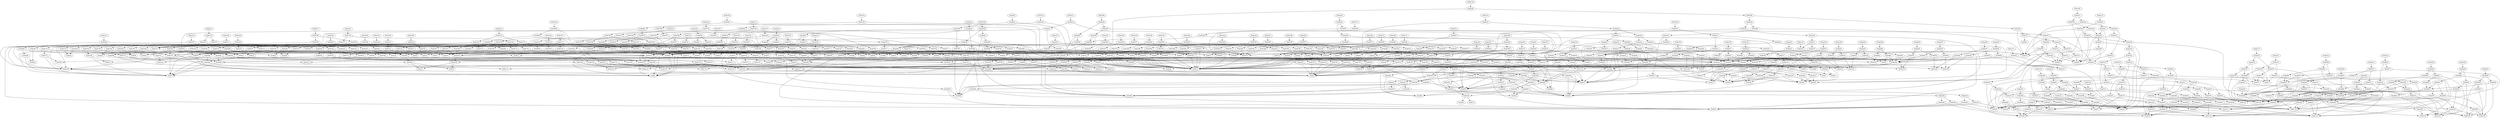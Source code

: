 # Network structure generated by ABC

digraph network {

Node136 -> Node235 [style = solid];
Node137 -> Node243 [style = solid];
Node138 -> Node286 [style = solid];
Node139 -> Node290 [style = solid];
Node140 -> Node296 [style = solid];
Node141 -> Node299 [style = solid];
Node142 -> Node302 [style = solid];
Node143 -> Node305 [style = solid];
Node144 -> Node308 [style = solid];
Node145 -> Node311 [style = solid];
Node146 -> Node314 [style = solid];
Node147 -> Node317 [style = solid];
Node148 -> Node323 [style = solid];
Node149 -> Node326 [style = solid];
Node150 -> Node329 [style = solid];
Node151 -> Node332 [style = solid];
Node152 -> Node335 [style = solid];
Node153 -> Node338 [style = solid];
Node154 -> Node341 [style = solid];
Node155 -> Node344 [style = solid];
Node156 -> Node350 [style = solid];
Node157 -> Node353 [style = solid];
Node158 -> Node356 [style = solid];
Node159 -> Node359 [style = solid];
Node160 -> Node362 [style = solid];
Node161 -> Node365 [style = solid];
Node162 -> Node368 [style = solid];
Node163 -> Node371 [style = solid];
Node164 -> Node377 [style = solid];
Node165 -> Node380 [style = solid];
Node166 -> Node383 [style = solid];
Node167 -> Node386 [style = solid];
Node168 -> Node389 [style = solid];
Node169 -> Node392 [style = solid];
Node170 -> Node395 [style = solid];
Node171 -> Node398 [style = solid];
Node172 -> Node401 [style = solid];
Node173 -> Node402 [style = solid];
Node174 -> Node427 [style = solid];
Node175 -> Node458 [style = solid];
Node176 -> Node473 [style = solid];
Node177 -> Node479 [style = solid];
Node178 -> Node485 [style = solid];
Node179 -> Node530 [style = solid];
Node180 -> Node537 [style = solid];
Node181 -> Node287 [style = solid];
Node182 -> Node480 [style = solid];
Node183 -> Node548 [style = solid];
Node184 -> Node562 [style = solid];
Node185 -> Node571 [style = solid];
Node186 -> Node575 [style = solid];
Node187 -> Node581 [style = solid];
Node188 -> Node588 [style = solid];
Node189 -> Node594 [style = solid];
Node190 -> Node601 [style = solid];
Node191 -> Node607 [style = solid];
Node192 -> Node612 [style = solid];
Node193 -> Node618 [style = solid];
Node194 -> Node621 [style = solid];
Node195 -> Node624 [style = solid];
Node196 -> Node627 [style = solid];
Node197 -> Node630 [style = solid];
Node198 -> Node633 [style = solid];
Node199 -> Node636 [style = solid];
Node200 -> Node639 [style = solid];
Node201 -> Node645 [style = solid];
Node202 -> Node648 [style = solid];
Node203 -> Node651 [style = solid];
Node204 -> Node654 [style = solid];
Node205 -> Node657 [style = solid];
Node206 -> Node660 [style = solid];
Node207 -> Node663 [style = solid];
Node208 -> Node666 [style = solid];
Node209 -> Node681 [style = solid];
Node210 -> Node696 [style = solid];
Node211 -> Node706 [style = solid];
Node212 -> Node718 [style = solid];
Node213 -> Node728 [style = solid];
Node214 -> Node738 [style = solid];
Node215 -> Node748 [style = solid];
Node216 -> Node759 [style = solid];
Node217 -> Node769 [style = solid];
Node218 -> Node779 [style = solid];
Node219 -> Node790 [style = solid];
Node220 -> Node801 [style = solid];
Node221 -> Node812 [style = solid];
Node222 -> Node822 [style = solid];
Node223 -> Node832 [style = solid];
Node224 -> Node840 [style = solid];
Node225 -> Node466 [style = solid];
Node226 -> Node843 [style = solid];
Node227 -> Node849 [style = solid];
Node228 -> Node855 [style = solid];
Node229 -> Node862 [style = solid];
Node230 -> Node867 [style = solid];
Node231 -> Node872 [style = solid];
Node232 -> Node880 [style = solid];
Node233 -> Node888 [style = solid];
Node234 -> Node893 [style = solid];
Node235 -> Node73 [style = solid];
Node235 -> Node76 [style = solid];
Node236 -> Node3 [style = solid];
Node236 -> Node4 [style = solid];
Node237 -> Node73 [style = solid];
Node237 -> Node92 [style = solid];
Node238 -> Node93 [style = solid];
Node238 -> Node237 [style = solid];
Node239 -> Node84 [style = solid];
Node239 -> Node238 [style = solid];
Node240 -> Node40 [style = solid];
Node240 -> Node239 [style = solid];
Node241 -> Node236 [style = solid];
Node241 -> Node240 [style = solid];
Node242 -> Node2 [style = solid];
Node242 -> Node241 [style = solid];
Node243 -> Node74 [style = solid];
Node243 -> Node242 [style = solid];
Node244 -> Node35 [style = solid];
Node244 -> Node87 [style = solid];
Node245 -> Node36 [style = solid];
Node245 -> Node87 [style = solid];
Node246 -> Node244 [style = solid];
Node246 -> Node245 [style = solid];
Node247 -> Node34 [style = solid];
Node247 -> Node87 [style = solid];
Node248 -> Node33 [style = solid];
Node248 -> Node87 [style = solid];
Node249 -> Node247 [style = solid];
Node249 -> Node248 [style = solid];
Node250 -> Node89 [style = solid];
Node250 -> Node249 [style = solid];
Node251 -> Node88 [style = solid];
Node251 -> Node250 [style = solid];
Node252 -> Node89 [style = solid];
Node252 -> Node246 [style = solid];
Node253 -> Node88 [style = solid];
Node253 -> Node252 [style = solid];
Node254 -> Node251 [style = solid];
Node254 -> Node253 [style = solid];
Node255 -> Node29 [style = solid];
Node255 -> Node92 [style = solid];
Node256 -> Node75 [style = solid];
Node256 -> Node92 [style = solid];
Node257 -> Node255 [style = solid];
Node257 -> Node256 [style = solid];
Node258 -> Node93 [style = solid];
Node258 -> Node257 [style = solid];
Node259 -> Node92 [style = solid];
Node259 -> Node93 [style = solid];
Node260 -> Node28 [style = solid];
Node260 -> Node259 [style = solid];
Node261 -> Node258 [style = solid];
Node261 -> Node260 [style = solid];
Node262 -> Node85 [style = solid];
Node262 -> Node86 [style = solid];
Node263 -> Node92 [style = solid];
Node263 -> Node93 [style = solid];
Node264 -> Node84 [style = solid];
Node264 -> Node263 [style = solid];
Node265 -> Node84 [style = solid];
Node265 -> Node261 [style = solid];
Node266 -> Node110 [style = solid];
Node266 -> Node264 [style = solid];
Node267 -> Node262 [style = solid];
Node267 -> Node266 [style = solid];
Node268 -> Node265 [style = solid];
Node268 -> Node267 [style = solid];
Node269 -> Node262 [style = solid];
Node269 -> Node264 [style = solid];
Node270 -> Node76 [style = solid];
Node270 -> Node269 [style = solid];
Node271 -> Node235 [style = solid];
Node271 -> Node270 [style = solid];
Node272 -> Node80 [style = solid];
Node272 -> Node81 [style = solid];
Node273 -> Node29 [style = solid];
Node273 -> Node272 [style = solid];
Node274 -> Node80 [style = solid];
Node274 -> Node81 [style = solid];
Node275 -> Node29 [style = solid];
Node275 -> Node274 [style = solid];
Node276 -> Node273 [style = solid];
Node276 -> Node275 [style = solid];
Node277 -> Node38 [style = solid];
Node277 -> Node276 [style = solid];
Node278 -> Node76 [style = solid];
Node278 -> Node277 [style = solid];
Node279 -> Node73 [style = solid];
Node279 -> Node268 [style = solid];
Node280 -> Node76 [style = solid];
Node280 -> Node279 [style = solid];
Node281 -> Node90 [style = solid];
Node281 -> Node254 [style = solid];
Node282 -> Node91 [style = solid];
Node282 -> Node271 [style = solid];
Node283 -> Node281 [style = solid];
Node283 -> Node282 [style = solid];
Node284 -> Node280 [style = solid];
Node284 -> Node283 [style = solid];
Node285 -> Node278 [style = solid];
Node285 -> Node284 [style = solid];
Node286 -> Node74 [style = solid];
Node286 -> Node285 [style = solid];
Node287 -> Node39 [style = solid];
Node287 -> Node83 [style = solid];
Node288 -> Node82 [style = solid];
Node288 -> Node287 [style = solid];
Node289 -> Node39 [style = solid];
Node289 -> Node78 [style = solid];
Node290 -> Node288 [style = solid];
Node290 -> Node289 [style = solid];
Node291 -> Node8 [style = solid];
Node291 -> Node17 [style = solid];
Node292 -> Node74 [style = solid];
Node292 -> Node291 [style = solid];
Node293 -> Node74 [style = solid];
Node293 -> Node291 [style = solid];
Node294 -> Node41 [style = solid];
Node294 -> Node292 [style = solid];
Node295 -> Node9 [style = solid];
Node295 -> Node293 [style = solid];
Node296 -> Node294 [style = solid];
Node296 -> Node295 [style = solid];
Node297 -> Node42 [style = solid];
Node297 -> Node292 [style = solid];
Node298 -> Node10 [style = solid];
Node298 -> Node293 [style = solid];
Node299 -> Node297 [style = solid];
Node299 -> Node298 [style = solid];
Node300 -> Node43 [style = solid];
Node300 -> Node292 [style = solid];
Node301 -> Node11 [style = solid];
Node301 -> Node293 [style = solid];
Node302 -> Node300 [style = solid];
Node302 -> Node301 [style = solid];
Node303 -> Node44 [style = solid];
Node303 -> Node292 [style = solid];
Node304 -> Node12 [style = solid];
Node304 -> Node293 [style = solid];
Node305 -> Node303 [style = solid];
Node305 -> Node304 [style = solid];
Node306 -> Node45 [style = solid];
Node306 -> Node292 [style = solid];
Node307 -> Node13 [style = solid];
Node307 -> Node293 [style = solid];
Node308 -> Node306 [style = solid];
Node308 -> Node307 [style = solid];
Node309 -> Node46 [style = solid];
Node309 -> Node292 [style = solid];
Node310 -> Node14 [style = solid];
Node310 -> Node293 [style = solid];
Node311 -> Node309 [style = solid];
Node311 -> Node310 [style = solid];
Node312 -> Node47 [style = solid];
Node312 -> Node292 [style = solid];
Node313 -> Node15 [style = solid];
Node313 -> Node293 [style = solid];
Node314 -> Node312 [style = solid];
Node314 -> Node313 [style = solid];
Node315 -> Node48 [style = solid];
Node315 -> Node292 [style = solid];
Node316 -> Node16 [style = solid];
Node316 -> Node293 [style = solid];
Node317 -> Node315 [style = solid];
Node317 -> Node316 [style = solid];
Node318 -> Node8 [style = solid];
Node318 -> Node17 [style = solid];
Node319 -> Node74 [style = solid];
Node319 -> Node318 [style = solid];
Node320 -> Node74 [style = solid];
Node320 -> Node318 [style = solid];
Node321 -> Node49 [style = solid];
Node321 -> Node319 [style = solid];
Node322 -> Node9 [style = solid];
Node322 -> Node320 [style = solid];
Node323 -> Node321 [style = solid];
Node323 -> Node322 [style = solid];
Node324 -> Node50 [style = solid];
Node324 -> Node319 [style = solid];
Node325 -> Node10 [style = solid];
Node325 -> Node320 [style = solid];
Node326 -> Node324 [style = solid];
Node326 -> Node325 [style = solid];
Node327 -> Node51 [style = solid];
Node327 -> Node319 [style = solid];
Node328 -> Node11 [style = solid];
Node328 -> Node320 [style = solid];
Node329 -> Node327 [style = solid];
Node329 -> Node328 [style = solid];
Node330 -> Node52 [style = solid];
Node330 -> Node319 [style = solid];
Node331 -> Node12 [style = solid];
Node331 -> Node320 [style = solid];
Node332 -> Node330 [style = solid];
Node332 -> Node331 [style = solid];
Node333 -> Node53 [style = solid];
Node333 -> Node319 [style = solid];
Node334 -> Node13 [style = solid];
Node334 -> Node320 [style = solid];
Node335 -> Node333 [style = solid];
Node335 -> Node334 [style = solid];
Node336 -> Node54 [style = solid];
Node336 -> Node319 [style = solid];
Node337 -> Node14 [style = solid];
Node337 -> Node320 [style = solid];
Node338 -> Node336 [style = solid];
Node338 -> Node337 [style = solid];
Node339 -> Node55 [style = solid];
Node339 -> Node319 [style = solid];
Node340 -> Node15 [style = solid];
Node340 -> Node320 [style = solid];
Node341 -> Node339 [style = solid];
Node341 -> Node340 [style = solid];
Node342 -> Node56 [style = solid];
Node342 -> Node319 [style = solid];
Node343 -> Node16 [style = solid];
Node343 -> Node320 [style = solid];
Node344 -> Node342 [style = solid];
Node344 -> Node343 [style = solid];
Node345 -> Node18 [style = solid];
Node345 -> Node27 [style = solid];
Node346 -> Node74 [style = solid];
Node346 -> Node345 [style = solid];
Node347 -> Node74 [style = solid];
Node347 -> Node345 [style = solid];
Node348 -> Node57 [style = solid];
Node348 -> Node346 [style = solid];
Node349 -> Node19 [style = solid];
Node349 -> Node347 [style = solid];
Node350 -> Node348 [style = solid];
Node350 -> Node349 [style = solid];
Node351 -> Node58 [style = solid];
Node351 -> Node346 [style = solid];
Node352 -> Node20 [style = solid];
Node352 -> Node347 [style = solid];
Node353 -> Node351 [style = solid];
Node353 -> Node352 [style = solid];
Node354 -> Node59 [style = solid];
Node354 -> Node346 [style = solid];
Node355 -> Node21 [style = solid];
Node355 -> Node347 [style = solid];
Node356 -> Node354 [style = solid];
Node356 -> Node355 [style = solid];
Node357 -> Node60 [style = solid];
Node357 -> Node346 [style = solid];
Node358 -> Node22 [style = solid];
Node358 -> Node347 [style = solid];
Node359 -> Node357 [style = solid];
Node359 -> Node358 [style = solid];
Node360 -> Node61 [style = solid];
Node360 -> Node346 [style = solid];
Node361 -> Node23 [style = solid];
Node361 -> Node347 [style = solid];
Node362 -> Node360 [style = solid];
Node362 -> Node361 [style = solid];
Node363 -> Node62 [style = solid];
Node363 -> Node346 [style = solid];
Node364 -> Node24 [style = solid];
Node364 -> Node347 [style = solid];
Node365 -> Node363 [style = solid];
Node365 -> Node364 [style = solid];
Node366 -> Node63 [style = solid];
Node366 -> Node346 [style = solid];
Node367 -> Node25 [style = solid];
Node367 -> Node347 [style = solid];
Node368 -> Node366 [style = solid];
Node368 -> Node367 [style = solid];
Node369 -> Node64 [style = solid];
Node369 -> Node346 [style = solid];
Node370 -> Node26 [style = solid];
Node370 -> Node347 [style = solid];
Node371 -> Node369 [style = solid];
Node371 -> Node370 [style = solid];
Node372 -> Node18 [style = solid];
Node372 -> Node27 [style = solid];
Node373 -> Node74 [style = solid];
Node373 -> Node372 [style = solid];
Node374 -> Node74 [style = solid];
Node374 -> Node372 [style = solid];
Node375 -> Node65 [style = solid];
Node375 -> Node373 [style = solid];
Node376 -> Node19 [style = solid];
Node376 -> Node374 [style = solid];
Node377 -> Node375 [style = solid];
Node377 -> Node376 [style = solid];
Node378 -> Node66 [style = solid];
Node378 -> Node373 [style = solid];
Node379 -> Node20 [style = solid];
Node379 -> Node374 [style = solid];
Node380 -> Node378 [style = solid];
Node380 -> Node379 [style = solid];
Node381 -> Node67 [style = solid];
Node381 -> Node373 [style = solid];
Node382 -> Node21 [style = solid];
Node382 -> Node374 [style = solid];
Node383 -> Node381 [style = solid];
Node383 -> Node382 [style = solid];
Node384 -> Node68 [style = solid];
Node384 -> Node373 [style = solid];
Node385 -> Node22 [style = solid];
Node385 -> Node374 [style = solid];
Node386 -> Node384 [style = solid];
Node386 -> Node385 [style = solid];
Node387 -> Node69 [style = solid];
Node387 -> Node373 [style = solid];
Node388 -> Node23 [style = solid];
Node388 -> Node374 [style = solid];
Node389 -> Node387 [style = solid];
Node389 -> Node388 [style = solid];
Node390 -> Node70 [style = solid];
Node390 -> Node373 [style = solid];
Node391 -> Node24 [style = solid];
Node391 -> Node374 [style = solid];
Node392 -> Node390 [style = solid];
Node392 -> Node391 [style = solid];
Node393 -> Node71 [style = solid];
Node393 -> Node373 [style = solid];
Node394 -> Node25 [style = solid];
Node394 -> Node374 [style = solid];
Node395 -> Node393 [style = solid];
Node395 -> Node394 [style = solid];
Node396 -> Node72 [style = solid];
Node396 -> Node373 [style = solid];
Node397 -> Node26 [style = solid];
Node397 -> Node374 [style = solid];
Node398 -> Node396 [style = solid];
Node398 -> Node397 [style = solid];
Node399 -> Node2 [style = solid];
Node399 -> Node73 [style = solid];
Node400 -> Node236 [style = solid];
Node400 -> Node399 [style = solid];
Node401 -> Node74 [style = solid];
Node401 -> Node400 [style = solid];
Node402 -> Node39 [style = solid];
Node402 -> Node239 [style = solid];
Node403 -> Node110 [style = solid];
Node403 -> Node262 [style = solid];
Node404 -> Node91 [style = solid];
Node404 -> Node254 [style = solid];
Node405 -> Node90 [style = solid];
Node405 -> Node262 [style = solid];
Node406 -> Node404 [style = solid];
Node406 -> Node405 [style = solid];
Node407 -> Node403 [style = solid];
Node407 -> Node406 [style = solid];
Node408 -> Node29 [style = solid];
Node408 -> Node93 [style = solid];
Node409 -> Node28 [style = solid];
Node409 -> Node92 [style = solid];
Node410 -> Node408 [style = solid];
Node410 -> Node409 [style = solid];
Node411 -> Node29 [style = solid];
Node411 -> Node93 [style = solid];
Node412 -> Node28 [style = solid];
Node412 -> Node92 [style = solid];
Node413 -> Node411 [style = solid];
Node413 -> Node412 [style = solid];
Node414 -> Node75 [style = solid];
Node414 -> Node413 [style = solid];
Node415 -> Node73 [style = solid];
Node415 -> Node75 [style = solid];
Node416 -> Node410 [style = solid];
Node416 -> Node415 [style = solid];
Node417 -> Node414 [style = solid];
Node417 -> Node416 [style = solid];
Node418 -> Node238 [style = solid];
Node418 -> Node417 [style = solid];
Node419 -> Node264 [style = solid];
Node419 -> Node407 [style = solid];
Node420 -> Node73 [style = solid];
Node420 -> Node419 [style = solid];
Node421 -> Node75 [style = solid];
Node421 -> Node420 [style = solid];
Node422 -> Node84 [style = solid];
Node422 -> Node418 [style = solid];
Node423 -> Node264 [style = solid];
Node423 -> Node407 [style = solid];
Node424 -> Node415 [style = solid];
Node424 -> Node423 [style = solid];
Node425 -> Node422 [style = solid];
Node425 -> Node424 [style = solid];
Node426 -> Node421 [style = solid];
Node426 -> Node425 [style = solid];
Node427 -> Node74 [style = solid];
Node427 -> Node426 [style = solid];
Node428 -> Node80 [style = solid];
Node428 -> Node81 [style = solid];
Node429 -> Node37 [style = solid];
Node429 -> Node79 [style = solid];
Node430 -> Node35 [style = solid];
Node430 -> Node36 [style = solid];
Node431 -> Node429 [style = solid];
Node431 -> Node430 [style = solid];
Node432 -> Node127 [style = solid];
Node432 -> Node128 [style = solid];
Node433 -> Node126 [style = solid];
Node433 -> Node129 [style = solid];
Node434 -> Node432 [style = solid];
Node434 -> Node433 [style = solid];
Node435 -> Node36 [style = solid];
Node435 -> Node134 [style = solid];
Node436 -> Node36 [style = solid];
Node436 -> Node134 [style = solid];
Node437 -> Node435 [style = solid];
Node437 -> Node436 [style = solid];
Node438 -> Node35 [style = solid];
Node438 -> Node133 [style = solid];
Node439 -> Node35 [style = solid];
Node439 -> Node133 [style = solid];
Node440 -> Node438 [style = solid];
Node440 -> Node439 [style = solid];
Node441 -> Node437 [style = solid];
Node441 -> Node440 [style = solid];
Node442 -> Node34 [style = solid];
Node442 -> Node132 [style = solid];
Node443 -> Node34 [style = solid];
Node443 -> Node132 [style = solid];
Node444 -> Node442 [style = solid];
Node444 -> Node443 [style = solid];
Node445 -> Node33 [style = solid];
Node445 -> Node131 [style = solid];
Node446 -> Node33 [style = solid];
Node446 -> Node131 [style = solid];
Node447 -> Node445 [style = solid];
Node447 -> Node446 [style = solid];
Node448 -> Node130 [style = solid];
Node448 -> Node135 [style = solid];
Node449 -> Node434 [style = solid];
Node449 -> Node448 [style = solid];
Node450 -> Node441 [style = solid];
Node450 -> Node449 [style = solid];
Node451 -> Node444 [style = solid];
Node451 -> Node450 [style = solid];
Node452 -> Node447 [style = solid];
Node452 -> Node451 [style = solid];
Node453 -> Node76 [style = solid];
Node453 -> Node428 [style = solid];
Node454 -> Node34 [style = solid];
Node454 -> Node431 [style = solid];
Node455 -> Node33 [style = solid];
Node455 -> Node454 [style = solid];
Node456 -> Node453 [style = solid];
Node456 -> Node455 [style = solid];
Node457 -> Node452 [style = solid];
Node457 -> Node456 [style = solid];
Node458 -> Node74 [style = solid];
Node458 -> Node457 [style = solid];
Node459 -> Node129 [style = solid];
Node459 -> Node130 [style = solid];
Node460 -> Node432 [style = solid];
Node460 -> Node459 [style = solid];
Node461 -> Node134 [style = solid];
Node461 -> Node460 [style = solid];
Node462 -> Node131 [style = solid];
Node462 -> Node132 [style = solid];
Node463 -> Node133 [style = solid];
Node463 -> Node462 [style = solid];
Node464 -> Node461 [style = solid];
Node464 -> Node463 [style = solid];
Node465 -> Node37 [style = solid];
Node465 -> Node39 [style = solid];
Node466 -> Node126 [style = solid];
Node466 -> Node465 [style = solid];
Node467 -> Node464 [style = solid];
Node467 -> Node465 [style = solid];
Node468 -> Node466 [style = solid];
Node468 -> Node467 [style = solid];
Node469 -> Node126 [style = solid];
Node469 -> Node465 [style = solid];
Node470 -> Node77 [style = solid];
Node470 -> Node468 [style = solid];
Node471 -> Node464 [style = solid];
Node471 -> Node469 [style = solid];
Node472 -> Node77 [style = solid];
Node472 -> Node471 [style = solid];
Node473 -> Node470 [style = solid];
Node473 -> Node472 [style = solid];
Node474 -> Node77 [style = solid];
Node474 -> Node465 [style = solid];
Node475 -> Node468 [style = solid];
Node475 -> Node474 [style = solid];
Node476 -> Node78 [style = solid];
Node476 -> Node475 [style = solid];
Node477 -> Node77 [style = solid];
Node477 -> Node78 [style = solid];
Node478 -> Node471 [style = solid];
Node478 -> Node477 [style = solid];
Node479 -> Node476 [style = solid];
Node479 -> Node478 [style = solid];
Node480 -> Node37 [style = solid];
Node480 -> Node39 [style = solid];
Node481 -> Node39 [style = solid];
Node481 -> Node79 [style = solid];
Node482 -> Node480 [style = solid];
Node482 -> Node481 [style = solid];
Node483 -> Node82 [style = solid];
Node483 -> Node83 [style = solid];
Node484 -> Node1 [style = solid];
Node484 -> Node482 [style = solid];
Node485 -> Node483 [style = solid];
Node485 -> Node484 [style = solid];
Node486 -> Node76 [style = solid];
Node486 -> Node452 [style = solid];
Node487 -> Node39 [style = solid];
Node487 -> Node486 [style = solid];
Node488 -> Node33 [style = solid];
Node488 -> Node79 [style = solid];
Node489 -> Node480 [style = solid];
Node489 -> Node488 [style = solid];
Node490 -> Node34 [style = solid];
Node490 -> Node430 [style = solid];
Node491 -> Node489 [style = solid];
Node491 -> Node490 [style = solid];
Node492 -> Node487 [style = solid];
Node492 -> Node491 [style = solid];
Node493 -> Node35 [style = solid];
Node493 -> Node133 [style = solid];
Node494 -> Node134 [style = solid];
Node494 -> Node493 [style = solid];
Node495 -> Node126 [style = solid];
Node495 -> Node494 [style = solid];
Node496 -> Node36 [style = solid];
Node496 -> Node134 [style = solid];
Node497 -> Node133 [style = solid];
Node497 -> Node496 [style = solid];
Node498 -> Node126 [style = solid];
Node498 -> Node497 [style = solid];
Node499 -> Node33 [style = solid];
Node499 -> Node131 [style = solid];
Node500 -> Node460 [style = solid];
Node500 -> Node499 [style = solid];
Node501 -> Node493 [style = solid];
Node501 -> Node496 [style = solid];
Node502 -> Node126 [style = solid];
Node502 -> Node501 [style = solid];
Node503 -> Node132 [style = solid];
Node503 -> Node135 [style = solid];
Node504 -> Node500 [style = solid];
Node504 -> Node502 [style = solid];
Node505 -> Node503 [style = solid];
Node505 -> Node504 [style = solid];
Node506 -> Node34 [style = solid];
Node506 -> Node132 [style = solid];
Node507 -> Node135 [style = solid];
Node507 -> Node506 [style = solid];
Node508 -> Node500 [style = solid];
Node508 -> Node507 [style = solid];
Node509 -> Node131 [style = solid];
Node509 -> Node460 [style = solid];
Node510 -> Node507 [style = solid];
Node510 -> Node509 [style = solid];
Node511 -> Node502 [style = solid];
Node511 -> Node510 [style = solid];
Node512 -> Node79 [style = solid];
Node512 -> Node502 [style = solid];
Node513 -> Node33 [style = solid];
Node513 -> Node511 [style = solid];
Node514 -> Node431 [style = solid];
Node514 -> Node508 [style = solid];
Node515 -> Node513 [style = solid];
Node515 -> Node514 [style = solid];
Node516 -> Node512 [style = solid];
Node516 -> Node515 [style = solid];
Node517 -> Node37 [style = solid];
Node517 -> Node501 [style = solid];
Node518 -> Node36 [style = solid];
Node518 -> Node495 [style = solid];
Node519 -> Node517 [style = solid];
Node519 -> Node518 [style = solid];
Node520 -> Node35 [style = solid];
Node520 -> Node498 [style = solid];
Node521 -> Node34 [style = solid];
Node521 -> Node505 [style = solid];
Node522 -> Node520 [style = solid];
Node522 -> Node521 [style = solid];
Node523 -> Node519 [style = solid];
Node523 -> Node522 [style = solid];
Node524 -> Node516 [style = solid];
Node524 -> Node523 [style = solid];
Node525 -> Node39 [style = solid];
Node525 -> Node524 [style = solid];
Node526 -> Node466 [style = solid];
Node526 -> Node525 [style = solid];
Node527 -> Node80 [style = solid];
Node527 -> Node492 [style = solid];
Node528 -> Node80 [style = solid];
Node528 -> Node526 [style = solid];
Node529 -> Node76 [style = solid];
Node529 -> Node528 [style = solid];
Node530 -> Node527 [style = solid];
Node530 -> Node529 [style = solid];
Node531 -> Node39 [style = solid];
Node531 -> Node80 [style = solid];
Node532 -> Node76 [style = solid];
Node532 -> Node526 [style = solid];
Node533 -> Node531 [style = solid];
Node533 -> Node532 [style = solid];
Node534 -> Node81 [style = solid];
Node534 -> Node533 [style = solid];
Node535 -> Node81 [style = solid];
Node535 -> Node492 [style = solid];
Node536 -> Node80 [style = solid];
Node536 -> Node535 [style = solid];
Node537 -> Node534 [style = solid];
Node537 -> Node536 [style = solid];
Node538 -> Node87 [style = solid];
Node538 -> Node88 [style = solid];
Node539 -> Node89 [style = solid];
Node539 -> Node538 [style = solid];
Node540 -> Node32 [style = solid];
Node540 -> Node91 [style = solid];
Node541 -> Node85 [style = solid];
Node541 -> Node91 [style = solid];
Node542 -> Node90 [style = solid];
Node542 -> Node540 [style = solid];
Node543 -> Node90 [style = solid];
Node543 -> Node541 [style = solid];
Node544 -> Node542 [style = solid];
Node544 -> Node543 [style = solid];
Node545 -> Node539 [style = solid];
Node545 -> Node544 [style = solid];
Node546 -> Node73 [style = solid];
Node546 -> Node545 [style = solid];
Node547 -> Node84 [style = solid];
Node547 -> Node546 [style = solid];
Node548 -> Node74 [style = solid];
Node548 -> Node547 [style = solid];
Node549 -> Node30 [style = solid];
Node549 -> Node31 [style = solid];
Node550 -> Node32 [style = solid];
Node550 -> Node549 [style = solid];
Node551 -> Node91 [style = solid];
Node551 -> Node539 [style = solid];
Node552 -> Node90 [style = solid];
Node552 -> Node550 [style = solid];
Node553 -> Node73 [style = solid];
Node553 -> Node552 [style = solid];
Node554 -> Node551 [style = solid];
Node554 -> Node553 [style = solid];
Node555 -> Node85 [style = solid];
Node555 -> Node554 [style = solid];
Node556 -> Node85 [style = solid];
Node556 -> Node539 [style = solid];
Node557 -> Node550 [style = solid];
Node557 -> Node556 [style = solid];
Node558 -> Node73 [style = solid];
Node558 -> Node91 [style = solid];
Node559 -> Node90 [style = solid];
Node559 -> Node558 [style = solid];
Node560 -> Node557 [style = solid];
Node560 -> Node559 [style = solid];
Node561 -> Node555 [style = solid];
Node561 -> Node560 [style = solid];
Node562 -> Node74 [style = solid];
Node562 -> Node561 [style = solid];
Node563 -> Node32 [style = solid];
Node563 -> Node549 [style = solid];
Node564 -> Node73 [style = solid];
Node564 -> Node90 [style = solid];
Node565 -> Node91 [style = solid];
Node565 -> Node563 [style = solid];
Node566 -> Node539 [style = solid];
Node566 -> Node565 [style = solid];
Node567 -> Node564 [style = solid];
Node567 -> Node566 [style = solid];
Node568 -> Node86 [style = solid];
Node568 -> Node567 [style = solid];
Node569 -> Node86 [style = solid];
Node569 -> Node567 [style = solid];
Node570 -> Node568 [style = solid];
Node570 -> Node569 [style = solid];
Node571 -> Node74 [style = solid];
Node571 -> Node570 [style = solid];
Node572 -> Node87 [style = solid];
Node572 -> Node400 [style = solid];
Node573 -> Node74 [style = solid];
Node573 -> Node572 [style = solid];
Node574 -> Node87 [style = solid];
Node574 -> Node401 [style = solid];
Node575 -> Node573 [style = solid];
Node575 -> Node574 [style = solid];
Node576 -> Node87 [style = solid];
Node576 -> Node400 [style = solid];
Node577 -> Node74 [style = solid];
Node577 -> Node576 [style = solid];
Node578 -> Node88 [style = solid];
Node578 -> Node577 [style = solid];
Node579 -> Node88 [style = solid];
Node579 -> Node401 [style = solid];
Node580 -> Node87 [style = solid];
Node580 -> Node579 [style = solid];
Node581 -> Node578 [style = solid];
Node581 -> Node580 [style = solid];
Node582 -> Node88 [style = solid];
Node582 -> Node576 [style = solid];
Node583 -> Node87 [style = solid];
Node583 -> Node88 [style = solid];
Node584 -> Node401 [style = solid];
Node584 -> Node583 [style = solid];
Node585 -> Node89 [style = solid];
Node585 -> Node584 [style = solid];
Node586 -> Node74 [style = solid];
Node586 -> Node582 [style = solid];
Node587 -> Node89 [style = solid];
Node587 -> Node586 [style = solid];
Node588 -> Node585 [style = solid];
Node588 -> Node587 [style = solid];
Node589 -> Node89 [style = solid];
Node589 -> Node582 [style = solid];
Node590 -> Node90 [style = solid];
Node590 -> Node584 [style = solid];
Node591 -> Node89 [style = solid];
Node591 -> Node590 [style = solid];
Node592 -> Node74 [style = solid];
Node592 -> Node589 [style = solid];
Node593 -> Node90 [style = solid];
Node593 -> Node592 [style = solid];
Node594 -> Node591 [style = solid];
Node594 -> Node593 [style = solid];
Node595 -> Node90 [style = solid];
Node595 -> Node589 [style = solid];
Node596 -> Node74 [style = solid];
Node596 -> Node91 [style = solid];
Node597 -> Node595 [style = solid];
Node597 -> Node596 [style = solid];
Node598 -> Node89 [style = solid];
Node598 -> Node90 [style = solid];
Node599 -> Node91 [style = solid];
Node599 -> Node584 [style = solid];
Node600 -> Node598 [style = solid];
Node600 -> Node599 [style = solid];
Node601 -> Node597 [style = solid];
Node601 -> Node600 [style = solid];
Node602 -> Node84 [style = solid];
Node602 -> Node545 [style = solid];
Node603 -> Node73 [style = solid];
Node603 -> Node602 [style = solid];
Node604 -> Node92 [style = solid];
Node604 -> Node603 [style = solid];
Node605 -> Node92 [style = solid];
Node605 -> Node603 [style = solid];
Node606 -> Node604 [style = solid];
Node606 -> Node605 [style = solid];
Node607 -> Node74 [style = solid];
Node607 -> Node606 [style = solid];
Node608 -> Node92 [style = solid];
Node608 -> Node603 [style = solid];
Node609 -> Node93 [style = solid];
Node609 -> Node608 [style = solid];
Node610 -> Node259 [style = solid];
Node610 -> Node603 [style = solid];
Node611 -> Node609 [style = solid];
Node611 -> Node610 [style = solid];
Node612 -> Node74 [style = solid];
Node612 -> Node611 [style = solid];
Node613 -> Node5 [style = solid];
Node613 -> Node7 [style = solid];
Node614 -> Node74 [style = solid];
Node614 -> Node613 [style = solid];
Node615 -> Node74 [style = solid];
Node615 -> Node613 [style = solid];
Node616 -> Node95 [style = solid];
Node616 -> Node615 [style = solid];
Node617 -> Node94 [style = solid];
Node617 -> Node614 [style = solid];
Node618 -> Node616 [style = solid];
Node618 -> Node617 [style = solid];
Node619 -> Node96 [style = solid];
Node619 -> Node615 [style = solid];
Node620 -> Node95 [style = solid];
Node620 -> Node614 [style = solid];
Node621 -> Node619 [style = solid];
Node621 -> Node620 [style = solid];
Node622 -> Node97 [style = solid];
Node622 -> Node615 [style = solid];
Node623 -> Node96 [style = solid];
Node623 -> Node614 [style = solid];
Node624 -> Node622 [style = solid];
Node624 -> Node623 [style = solid];
Node625 -> Node98 [style = solid];
Node625 -> Node615 [style = solid];
Node626 -> Node97 [style = solid];
Node626 -> Node614 [style = solid];
Node627 -> Node625 [style = solid];
Node627 -> Node626 [style = solid];
Node628 -> Node99 [style = solid];
Node628 -> Node615 [style = solid];
Node629 -> Node98 [style = solid];
Node629 -> Node614 [style = solid];
Node630 -> Node628 [style = solid];
Node630 -> Node629 [style = solid];
Node631 -> Node100 [style = solid];
Node631 -> Node615 [style = solid];
Node632 -> Node99 [style = solid];
Node632 -> Node614 [style = solid];
Node633 -> Node631 [style = solid];
Node633 -> Node632 [style = solid];
Node634 -> Node101 [style = solid];
Node634 -> Node615 [style = solid];
Node635 -> Node100 [style = solid];
Node635 -> Node614 [style = solid];
Node636 -> Node634 [style = solid];
Node636 -> Node635 [style = solid];
Node637 -> Node101 [style = solid];
Node637 -> Node614 [style = solid];
Node638 -> Node6 [style = solid];
Node638 -> Node615 [style = solid];
Node639 -> Node637 [style = solid];
Node639 -> Node638 [style = solid];
Node640 -> Node5 [style = solid];
Node640 -> Node7 [style = solid];
Node641 -> Node74 [style = solid];
Node641 -> Node640 [style = solid];
Node642 -> Node74 [style = solid];
Node642 -> Node640 [style = solid];
Node643 -> Node103 [style = solid];
Node643 -> Node642 [style = solid];
Node644 -> Node102 [style = solid];
Node644 -> Node641 [style = solid];
Node645 -> Node643 [style = solid];
Node645 -> Node644 [style = solid];
Node646 -> Node104 [style = solid];
Node646 -> Node642 [style = solid];
Node647 -> Node103 [style = solid];
Node647 -> Node641 [style = solid];
Node648 -> Node646 [style = solid];
Node648 -> Node647 [style = solid];
Node649 -> Node105 [style = solid];
Node649 -> Node642 [style = solid];
Node650 -> Node104 [style = solid];
Node650 -> Node641 [style = solid];
Node651 -> Node649 [style = solid];
Node651 -> Node650 [style = solid];
Node652 -> Node106 [style = solid];
Node652 -> Node642 [style = solid];
Node653 -> Node105 [style = solid];
Node653 -> Node641 [style = solid];
Node654 -> Node652 [style = solid];
Node654 -> Node653 [style = solid];
Node655 -> Node107 [style = solid];
Node655 -> Node642 [style = solid];
Node656 -> Node106 [style = solid];
Node656 -> Node641 [style = solid];
Node657 -> Node655 [style = solid];
Node657 -> Node656 [style = solid];
Node658 -> Node108 [style = solid];
Node658 -> Node642 [style = solid];
Node659 -> Node107 [style = solid];
Node659 -> Node641 [style = solid];
Node660 -> Node658 [style = solid];
Node660 -> Node659 [style = solid];
Node661 -> Node109 [style = solid];
Node661 -> Node642 [style = solid];
Node662 -> Node108 [style = solid];
Node662 -> Node641 [style = solid];
Node663 -> Node661 [style = solid];
Node663 -> Node662 [style = solid];
Node664 -> Node109 [style = solid];
Node664 -> Node641 [style = solid];
Node665 -> Node6 [style = solid];
Node665 -> Node642 [style = solid];
Node666 -> Node664 [style = solid];
Node666 -> Node665 [style = solid];
Node667 -> Node3 [style = solid];
Node667 -> Node4 [style = solid];
Node668 -> Node73 [style = solid];
Node668 -> Node262 [style = solid];
Node669 -> Node2 [style = solid];
Node669 -> Node668 [style = solid];
Node670 -> Node2 [style = solid];
Node670 -> Node668 [style = solid];
Node671 -> Node111 [style = solid];
Node671 -> Node670 [style = solid];
Node672 -> Node2 [style = solid];
Node672 -> Node94 [style = solid];
Node673 -> Node110 [style = solid];
Node673 -> Node669 [style = solid];
Node674 -> Node672 [style = solid];
Node674 -> Node673 [style = solid];
Node675 -> Node671 [style = solid];
Node675 -> Node674 [style = solid];
Node676 -> Node41 [style = solid];
Node676 -> Node667 [style = solid];
Node677 -> Node4 [style = solid];
Node677 -> Node57 [style = solid];
Node678 -> Node236 [style = solid];
Node678 -> Node675 [style = solid];
Node679 -> Node677 [style = solid];
Node679 -> Node678 [style = solid];
Node680 -> Node676 [style = solid];
Node680 -> Node679 [style = solid];
Node681 -> Node74 [style = solid];
Node681 -> Node680 [style = solid];
Node682 -> Node4 [style = solid];
Node682 -> Node74 [style = solid];
Node683 -> Node4 [style = solid];
Node683 -> Node74 [style = solid];
Node684 -> Node3 [style = solid];
Node684 -> Node669 [style = solid];
Node685 -> Node3 [style = solid];
Node685 -> Node670 [style = solid];
Node686 -> Node2 [style = solid];
Node686 -> Node3 [style = solid];
Node687 -> Node95 [style = solid];
Node687 -> Node686 [style = solid];
Node688 -> Node112 [style = solid];
Node688 -> Node685 [style = solid];
Node689 -> Node687 [style = solid];
Node689 -> Node688 [style = solid];
Node690 -> Node3 [style = solid];
Node690 -> Node42 [style = solid];
Node691 -> Node111 [style = solid];
Node691 -> Node684 [style = solid];
Node692 -> Node690 [style = solid];
Node692 -> Node691 [style = solid];
Node693 -> Node689 [style = solid];
Node693 -> Node692 [style = solid];
Node694 -> Node58 [style = solid];
Node694 -> Node683 [style = solid];
Node695 -> Node682 [style = solid];
Node695 -> Node693 [style = solid];
Node696 -> Node694 [style = solid];
Node696 -> Node695 [style = solid];
Node697 -> Node96 [style = solid];
Node697 -> Node686 [style = solid];
Node698 -> Node113 [style = solid];
Node698 -> Node685 [style = solid];
Node699 -> Node697 [style = solid];
Node699 -> Node698 [style = solid];
Node700 -> Node3 [style = solid];
Node700 -> Node43 [style = solid];
Node701 -> Node112 [style = solid];
Node701 -> Node684 [style = solid];
Node702 -> Node700 [style = solid];
Node702 -> Node701 [style = solid];
Node703 -> Node699 [style = solid];
Node703 -> Node702 [style = solid];
Node704 -> Node59 [style = solid];
Node704 -> Node683 [style = solid];
Node705 -> Node682 [style = solid];
Node705 -> Node703 [style = solid];
Node706 -> Node704 [style = solid];
Node706 -> Node705 [style = solid];
Node707 -> Node3 [style = solid];
Node707 -> Node682 [style = solid];
Node708 -> Node114 [style = solid];
Node708 -> Node670 [style = solid];
Node709 -> Node2 [style = solid];
Node709 -> Node97 [style = solid];
Node710 -> Node113 [style = solid];
Node710 -> Node669 [style = solid];
Node711 -> Node709 [style = solid];
Node711 -> Node710 [style = solid];
Node712 -> Node708 [style = solid];
Node712 -> Node711 [style = solid];
Node713 -> Node3 [style = solid];
Node713 -> Node682 [style = solid];
Node714 -> Node712 [style = solid];
Node714 -> Node713 [style = solid];
Node715 -> Node60 [style = solid];
Node715 -> Node683 [style = solid];
Node716 -> Node44 [style = solid];
Node716 -> Node707 [style = solid];
Node717 -> Node715 [style = solid];
Node717 -> Node716 [style = solid];
Node718 -> Node714 [style = solid];
Node718 -> Node717 [style = solid];
Node719 -> Node115 [style = solid];
Node719 -> Node670 [style = solid];
Node720 -> Node2 [style = solid];
Node720 -> Node98 [style = solid];
Node721 -> Node114 [style = solid];
Node721 -> Node669 [style = solid];
Node722 -> Node720 [style = solid];
Node722 -> Node721 [style = solid];
Node723 -> Node719 [style = solid];
Node723 -> Node722 [style = solid];
Node724 -> Node713 [style = solid];
Node724 -> Node723 [style = solid];
Node725 -> Node61 [style = solid];
Node725 -> Node683 [style = solid];
Node726 -> Node45 [style = solid];
Node726 -> Node707 [style = solid];
Node727 -> Node725 [style = solid];
Node727 -> Node726 [style = solid];
Node728 -> Node724 [style = solid];
Node728 -> Node727 [style = solid];
Node729 -> Node116 [style = solid];
Node729 -> Node670 [style = solid];
Node730 -> Node2 [style = solid];
Node730 -> Node99 [style = solid];
Node731 -> Node115 [style = solid];
Node731 -> Node669 [style = solid];
Node732 -> Node730 [style = solid];
Node732 -> Node731 [style = solid];
Node733 -> Node729 [style = solid];
Node733 -> Node732 [style = solid];
Node734 -> Node713 [style = solid];
Node734 -> Node733 [style = solid];
Node735 -> Node62 [style = solid];
Node735 -> Node683 [style = solid];
Node736 -> Node46 [style = solid];
Node736 -> Node707 [style = solid];
Node737 -> Node735 [style = solid];
Node737 -> Node736 [style = solid];
Node738 -> Node734 [style = solid];
Node738 -> Node737 [style = solid];
Node739 -> Node117 [style = solid];
Node739 -> Node670 [style = solid];
Node740 -> Node2 [style = solid];
Node740 -> Node100 [style = solid];
Node741 -> Node116 [style = solid];
Node741 -> Node669 [style = solid];
Node742 -> Node740 [style = solid];
Node742 -> Node741 [style = solid];
Node743 -> Node739 [style = solid];
Node743 -> Node742 [style = solid];
Node744 -> Node713 [style = solid];
Node744 -> Node743 [style = solid];
Node745 -> Node63 [style = solid];
Node745 -> Node683 [style = solid];
Node746 -> Node47 [style = solid];
Node746 -> Node707 [style = solid];
Node747 -> Node745 [style = solid];
Node747 -> Node746 [style = solid];
Node748 -> Node744 [style = solid];
Node748 -> Node747 [style = solid];
Node749 -> Node118 [style = solid];
Node749 -> Node670 [style = solid];
Node750 -> Node2 [style = solid];
Node750 -> Node101 [style = solid];
Node751 -> Node117 [style = solid];
Node751 -> Node669 [style = solid];
Node752 -> Node750 [style = solid];
Node752 -> Node751 [style = solid];
Node753 -> Node749 [style = solid];
Node753 -> Node752 [style = solid];
Node754 -> Node48 [style = solid];
Node754 -> Node667 [style = solid];
Node755 -> Node236 [style = solid];
Node755 -> Node753 [style = solid];
Node756 -> Node4 [style = solid];
Node756 -> Node64 [style = solid];
Node757 -> Node755 [style = solid];
Node757 -> Node756 [style = solid];
Node758 -> Node754 [style = solid];
Node758 -> Node757 [style = solid];
Node759 -> Node74 [style = solid];
Node759 -> Node758 [style = solid];
Node760 -> Node119 [style = solid];
Node760 -> Node670 [style = solid];
Node761 -> Node2 [style = solid];
Node761 -> Node102 [style = solid];
Node762 -> Node118 [style = solid];
Node762 -> Node669 [style = solid];
Node763 -> Node761 [style = solid];
Node763 -> Node762 [style = solid];
Node764 -> Node760 [style = solid];
Node764 -> Node763 [style = solid];
Node765 -> Node713 [style = solid];
Node765 -> Node764 [style = solid];
Node766 -> Node65 [style = solid];
Node766 -> Node683 [style = solid];
Node767 -> Node49 [style = solid];
Node767 -> Node707 [style = solid];
Node768 -> Node766 [style = solid];
Node768 -> Node767 [style = solid];
Node769 -> Node765 [style = solid];
Node769 -> Node768 [style = solid];
Node770 -> Node103 [style = solid];
Node770 -> Node686 [style = solid];
Node771 -> Node120 [style = solid];
Node771 -> Node685 [style = solid];
Node772 -> Node770 [style = solid];
Node772 -> Node771 [style = solid];
Node773 -> Node3 [style = solid];
Node773 -> Node50 [style = solid];
Node774 -> Node119 [style = solid];
Node774 -> Node684 [style = solid];
Node775 -> Node773 [style = solid];
Node775 -> Node774 [style = solid];
Node776 -> Node772 [style = solid];
Node776 -> Node775 [style = solid];
Node777 -> Node66 [style = solid];
Node777 -> Node683 [style = solid];
Node778 -> Node682 [style = solid];
Node778 -> Node776 [style = solid];
Node779 -> Node777 [style = solid];
Node779 -> Node778 [style = solid];
Node780 -> Node121 [style = solid];
Node780 -> Node670 [style = solid];
Node781 -> Node2 [style = solid];
Node781 -> Node104 [style = solid];
Node782 -> Node120 [style = solid];
Node782 -> Node669 [style = solid];
Node783 -> Node781 [style = solid];
Node783 -> Node782 [style = solid];
Node784 -> Node780 [style = solid];
Node784 -> Node783 [style = solid];
Node785 -> Node4 [style = solid];
Node785 -> Node67 [style = solid];
Node786 -> Node51 [style = solid];
Node786 -> Node667 [style = solid];
Node787 -> Node236 [style = solid];
Node787 -> Node784 [style = solid];
Node788 -> Node786 [style = solid];
Node788 -> Node787 [style = solid];
Node789 -> Node785 [style = solid];
Node789 -> Node788 [style = solid];
Node790 -> Node74 [style = solid];
Node790 -> Node789 [style = solid];
Node791 -> Node122 [style = solid];
Node791 -> Node670 [style = solid];
Node792 -> Node2 [style = solid];
Node792 -> Node105 [style = solid];
Node793 -> Node121 [style = solid];
Node793 -> Node669 [style = solid];
Node794 -> Node792 [style = solid];
Node794 -> Node793 [style = solid];
Node795 -> Node791 [style = solid];
Node795 -> Node794 [style = solid];
Node796 -> Node4 [style = solid];
Node796 -> Node68 [style = solid];
Node797 -> Node52 [style = solid];
Node797 -> Node667 [style = solid];
Node798 -> Node236 [style = solid];
Node798 -> Node795 [style = solid];
Node799 -> Node797 [style = solid];
Node799 -> Node798 [style = solid];
Node800 -> Node796 [style = solid];
Node800 -> Node799 [style = solid];
Node801 -> Node74 [style = solid];
Node801 -> Node800 [style = solid];
Node802 -> Node123 [style = solid];
Node802 -> Node670 [style = solid];
Node803 -> Node2 [style = solid];
Node803 -> Node106 [style = solid];
Node804 -> Node122 [style = solid];
Node804 -> Node669 [style = solid];
Node805 -> Node803 [style = solid];
Node805 -> Node804 [style = solid];
Node806 -> Node802 [style = solid];
Node806 -> Node805 [style = solid];
Node807 -> Node4 [style = solid];
Node807 -> Node69 [style = solid];
Node808 -> Node53 [style = solid];
Node808 -> Node667 [style = solid];
Node809 -> Node236 [style = solid];
Node809 -> Node806 [style = solid];
Node810 -> Node808 [style = solid];
Node810 -> Node809 [style = solid];
Node811 -> Node807 [style = solid];
Node811 -> Node810 [style = solid];
Node812 -> Node74 [style = solid];
Node812 -> Node811 [style = solid];
Node813 -> Node124 [style = solid];
Node813 -> Node670 [style = solid];
Node814 -> Node2 [style = solid];
Node814 -> Node107 [style = solid];
Node815 -> Node123 [style = solid];
Node815 -> Node669 [style = solid];
Node816 -> Node814 [style = solid];
Node816 -> Node815 [style = solid];
Node817 -> Node813 [style = solid];
Node817 -> Node816 [style = solid];
Node818 -> Node713 [style = solid];
Node818 -> Node817 [style = solid];
Node819 -> Node54 [style = solid];
Node819 -> Node707 [style = solid];
Node820 -> Node70 [style = solid];
Node820 -> Node683 [style = solid];
Node821 -> Node819 [style = solid];
Node821 -> Node820 [style = solid];
Node822 -> Node818 [style = solid];
Node822 -> Node821 [style = solid];
Node823 -> Node125 [style = solid];
Node823 -> Node670 [style = solid];
Node824 -> Node2 [style = solid];
Node824 -> Node108 [style = solid];
Node825 -> Node124 [style = solid];
Node825 -> Node669 [style = solid];
Node826 -> Node824 [style = solid];
Node826 -> Node825 [style = solid];
Node827 -> Node823 [style = solid];
Node827 -> Node826 [style = solid];
Node828 -> Node71 [style = solid];
Node828 -> Node683 [style = solid];
Node829 -> Node55 [style = solid];
Node829 -> Node707 [style = solid];
Node830 -> Node828 [style = solid];
Node830 -> Node829 [style = solid];
Node831 -> Node713 [style = solid];
Node831 -> Node827 [style = solid];
Node832 -> Node830 [style = solid];
Node832 -> Node831 [style = solid];
Node833 -> Node109 [style = solid];
Node833 -> Node686 [style = solid];
Node834 -> Node3 [style = solid];
Node834 -> Node56 [style = solid];
Node835 -> Node125 [style = solid];
Node835 -> Node684 [style = solid];
Node836 -> Node834 [style = solid];
Node836 -> Node835 [style = solid];
Node837 -> Node833 [style = solid];
Node837 -> Node836 [style = solid];
Node838 -> Node72 [style = solid];
Node838 -> Node683 [style = solid];
Node839 -> Node682 [style = solid];
Node839 -> Node837 [style = solid];
Node840 -> Node838 [style = solid];
Node840 -> Node839 [style = solid];
Node841 -> Node127 [style = solid];
Node841 -> Node469 [style = solid];
Node842 -> Node127 [style = solid];
Node842 -> Node466 [style = solid];
Node843 -> Node841 [style = solid];
Node843 -> Node842 [style = solid];
Node844 -> Node127 [style = solid];
Node844 -> Node465 [style = solid];
Node845 -> Node466 [style = solid];
Node845 -> Node844 [style = solid];
Node846 -> Node128 [style = solid];
Node846 -> Node845 [style = solid];
Node847 -> Node128 [style = solid];
Node847 -> Node469 [style = solid];
Node848 -> Node127 [style = solid];
Node848 -> Node847 [style = solid];
Node849 -> Node846 [style = solid];
Node849 -> Node848 [style = solid];
Node850 -> Node128 [style = solid];
Node850 -> Node465 [style = solid];
Node851 -> Node845 [style = solid];
Node851 -> Node850 [style = solid];
Node852 -> Node432 [style = solid];
Node852 -> Node469 [style = solid];
Node853 -> Node129 [style = solid];
Node853 -> Node852 [style = solid];
Node854 -> Node129 [style = solid];
Node854 -> Node851 [style = solid];
Node855 -> Node853 [style = solid];
Node855 -> Node854 [style = solid];
Node856 -> Node128 [style = solid];
Node856 -> Node129 [style = solid];
Node857 -> Node465 [style = solid];
Node857 -> Node856 [style = solid];
Node858 -> Node845 [style = solid];
Node858 -> Node857 [style = solid];
Node859 -> Node434 [style = solid];
Node859 -> Node465 [style = solid];
Node860 -> Node130 [style = solid];
Node860 -> Node859 [style = solid];
Node861 -> Node130 [style = solid];
Node861 -> Node858 [style = solid];
Node862 -> Node860 [style = solid];
Node862 -> Node861 [style = solid];
Node863 -> Node460 [style = solid];
Node863 -> Node465 [style = solid];
Node864 -> Node466 [style = solid];
Node864 -> Node863 [style = solid];
Node865 -> Node131 [style = solid];
Node865 -> Node864 [style = solid];
Node866 -> Node469 [style = solid];
Node866 -> Node509 [style = solid];
Node867 -> Node865 [style = solid];
Node867 -> Node866 [style = solid];
Node868 -> Node465 [style = solid];
Node868 -> Node509 [style = solid];
Node869 -> Node466 [style = solid];
Node869 -> Node868 [style = solid];
Node870 -> Node132 [style = solid];
Node870 -> Node869 [style = solid];
Node871 -> Node132 [style = solid];
Node871 -> Node866 [style = solid];
Node872 -> Node870 [style = solid];
Node872 -> Node871 [style = solid];
Node873 -> Node126 [style = solid];
Node873 -> Node132 [style = solid];
Node874 -> Node509 [style = solid];
Node874 -> Node873 [style = solid];
Node875 -> Node132 [style = solid];
Node875 -> Node465 [style = solid];
Node876 -> Node869 [style = solid];
Node876 -> Node875 [style = solid];
Node877 -> Node133 [style = solid];
Node877 -> Node876 [style = solid];
Node878 -> Node133 [style = solid];
Node878 -> Node465 [style = solid];
Node879 -> Node874 [style = solid];
Node879 -> Node878 [style = solid];
Node880 -> Node877 [style = solid];
Node880 -> Node879 [style = solid];
Node881 -> Node132 [style = solid];
Node881 -> Node133 [style = solid];
Node882 -> Node465 [style = solid];
Node882 -> Node881 [style = solid];
Node883 -> Node869 [style = solid];
Node883 -> Node882 [style = solid];
Node884 -> Node134 [style = solid];
Node884 -> Node883 [style = solid];
Node885 -> Node133 [style = solid];
Node885 -> Node874 [style = solid];
Node886 -> Node134 [style = solid];
Node886 -> Node465 [style = solid];
Node887 -> Node885 [style = solid];
Node887 -> Node886 [style = solid];
Node888 -> Node884 [style = solid];
Node888 -> Node887 [style = solid];
Node889 -> Node79 [style = solid];
Node889 -> Node480 [style = solid];
Node890 -> Node39 [style = solid];
Node890 -> Node135 [style = solid];
Node891 -> Node889 [style = solid];
Node891 -> Node890 [style = solid];
Node892 -> Node1 [style = solid];
Node892 -> Node891 [style = solid];
Node893 -> Node483 [style = solid];
Node893 -> Node892 [style = solid];
}


